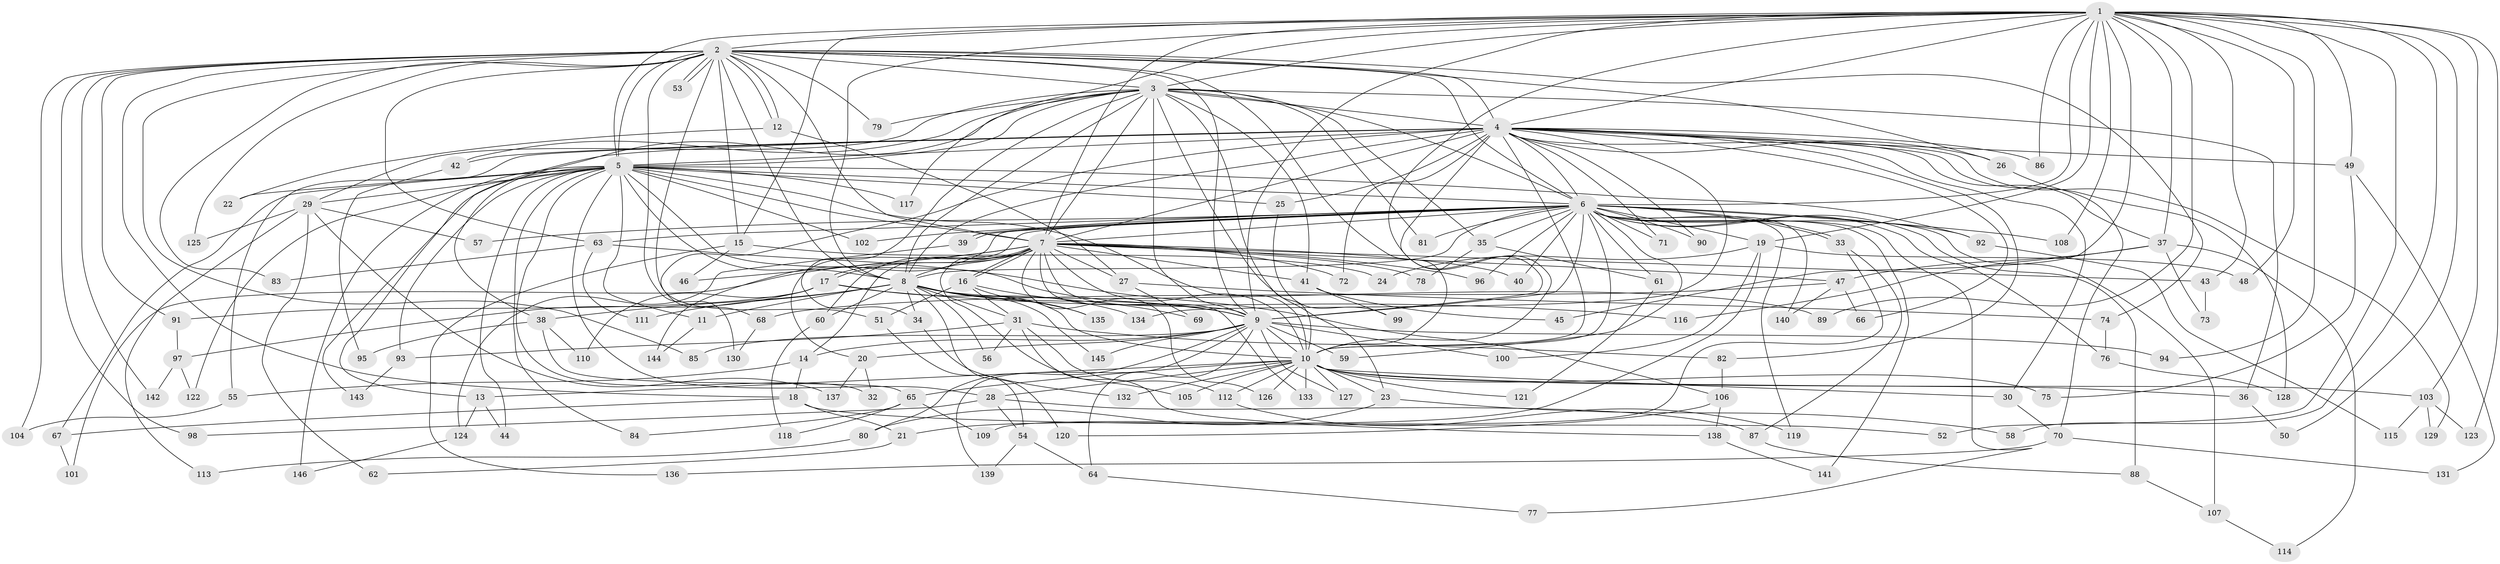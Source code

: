 // Generated by graph-tools (version 1.1) at 2025/35/03/09/25 02:35:00]
// undirected, 146 vertices, 317 edges
graph export_dot {
graph [start="1"]
  node [color=gray90,style=filled];
  1;
  2;
  3;
  4;
  5;
  6;
  7;
  8;
  9;
  10;
  11;
  12;
  13;
  14;
  15;
  16;
  17;
  18;
  19;
  20;
  21;
  22;
  23;
  24;
  25;
  26;
  27;
  28;
  29;
  30;
  31;
  32;
  33;
  34;
  35;
  36;
  37;
  38;
  39;
  40;
  41;
  42;
  43;
  44;
  45;
  46;
  47;
  48;
  49;
  50;
  51;
  52;
  53;
  54;
  55;
  56;
  57;
  58;
  59;
  60;
  61;
  62;
  63;
  64;
  65;
  66;
  67;
  68;
  69;
  70;
  71;
  72;
  73;
  74;
  75;
  76;
  77;
  78;
  79;
  80;
  81;
  82;
  83;
  84;
  85;
  86;
  87;
  88;
  89;
  90;
  91;
  92;
  93;
  94;
  95;
  96;
  97;
  98;
  99;
  100;
  101;
  102;
  103;
  104;
  105;
  106;
  107;
  108;
  109;
  110;
  111;
  112;
  113;
  114;
  115;
  116;
  117;
  118;
  119;
  120;
  121;
  122;
  123;
  124;
  125;
  126;
  127;
  128;
  129;
  130;
  131;
  132;
  133;
  134;
  135;
  136;
  137;
  138;
  139;
  140;
  141;
  142;
  143;
  144;
  145;
  146;
  1 -- 2;
  1 -- 3;
  1 -- 4;
  1 -- 5;
  1 -- 6;
  1 -- 7;
  1 -- 8;
  1 -- 9;
  1 -- 10;
  1 -- 15;
  1 -- 19;
  1 -- 37;
  1 -- 43;
  1 -- 45;
  1 -- 48;
  1 -- 49;
  1 -- 50;
  1 -- 52;
  1 -- 58;
  1 -- 86;
  1 -- 89;
  1 -- 94;
  1 -- 103;
  1 -- 108;
  1 -- 117;
  1 -- 123;
  2 -- 3;
  2 -- 4;
  2 -- 5;
  2 -- 6;
  2 -- 7;
  2 -- 8;
  2 -- 9;
  2 -- 10;
  2 -- 12;
  2 -- 12;
  2 -- 15;
  2 -- 18;
  2 -- 26;
  2 -- 51;
  2 -- 53;
  2 -- 53;
  2 -- 63;
  2 -- 74;
  2 -- 79;
  2 -- 83;
  2 -- 85;
  2 -- 91;
  2 -- 98;
  2 -- 104;
  2 -- 125;
  2 -- 130;
  2 -- 142;
  3 -- 4;
  3 -- 5;
  3 -- 6;
  3 -- 7;
  3 -- 8;
  3 -- 9;
  3 -- 10;
  3 -- 23;
  3 -- 29;
  3 -- 34;
  3 -- 35;
  3 -- 36;
  3 -- 38;
  3 -- 41;
  3 -- 42;
  3 -- 79;
  3 -- 81;
  4 -- 5;
  4 -- 6;
  4 -- 7;
  4 -- 8;
  4 -- 9;
  4 -- 10;
  4 -- 13;
  4 -- 25;
  4 -- 26;
  4 -- 30;
  4 -- 37;
  4 -- 42;
  4 -- 49;
  4 -- 55;
  4 -- 66;
  4 -- 68;
  4 -- 71;
  4 -- 72;
  4 -- 82;
  4 -- 86;
  4 -- 90;
  4 -- 128;
  4 -- 129;
  4 -- 134;
  5 -- 6;
  5 -- 7;
  5 -- 8;
  5 -- 9;
  5 -- 10;
  5 -- 11;
  5 -- 22;
  5 -- 25;
  5 -- 28;
  5 -- 29;
  5 -- 32;
  5 -- 44;
  5 -- 67;
  5 -- 84;
  5 -- 92;
  5 -- 93;
  5 -- 102;
  5 -- 117;
  5 -- 122;
  5 -- 143;
  5 -- 146;
  6 -- 7;
  6 -- 8;
  6 -- 9;
  6 -- 10;
  6 -- 19;
  6 -- 20;
  6 -- 33;
  6 -- 33;
  6 -- 35;
  6 -- 39;
  6 -- 39;
  6 -- 40;
  6 -- 57;
  6 -- 59;
  6 -- 61;
  6 -- 63;
  6 -- 71;
  6 -- 76;
  6 -- 77;
  6 -- 81;
  6 -- 88;
  6 -- 90;
  6 -- 92;
  6 -- 96;
  6 -- 102;
  6 -- 107;
  6 -- 108;
  6 -- 119;
  6 -- 140;
  6 -- 141;
  6 -- 144;
  7 -- 8;
  7 -- 9;
  7 -- 10;
  7 -- 14;
  7 -- 16;
  7 -- 16;
  7 -- 17;
  7 -- 17;
  7 -- 27;
  7 -- 40;
  7 -- 41;
  7 -- 43;
  7 -- 46;
  7 -- 47;
  7 -- 60;
  7 -- 72;
  7 -- 78;
  7 -- 96;
  7 -- 101;
  7 -- 105;
  7 -- 126;
  7 -- 133;
  8 -- 9;
  8 -- 10;
  8 -- 11;
  8 -- 31;
  8 -- 34;
  8 -- 38;
  8 -- 56;
  8 -- 60;
  8 -- 89;
  8 -- 111;
  8 -- 120;
  8 -- 135;
  8 -- 145;
  9 -- 10;
  9 -- 14;
  9 -- 20;
  9 -- 59;
  9 -- 64;
  9 -- 80;
  9 -- 85;
  9 -- 94;
  9 -- 100;
  9 -- 127;
  9 -- 139;
  9 -- 145;
  10 -- 13;
  10 -- 23;
  10 -- 28;
  10 -- 30;
  10 -- 36;
  10 -- 65;
  10 -- 75;
  10 -- 103;
  10 -- 105;
  10 -- 112;
  10 -- 121;
  10 -- 126;
  10 -- 127;
  10 -- 132;
  10 -- 133;
  11 -- 144;
  12 -- 22;
  12 -- 27;
  13 -- 44;
  13 -- 124;
  14 -- 18;
  14 -- 55;
  15 -- 24;
  15 -- 46;
  15 -- 136;
  16 -- 31;
  16 -- 51;
  16 -- 69;
  16 -- 135;
  17 -- 91;
  17 -- 97;
  17 -- 110;
  17 -- 116;
  17 -- 134;
  18 -- 21;
  18 -- 52;
  18 -- 67;
  19 -- 21;
  19 -- 24;
  19 -- 48;
  19 -- 100;
  20 -- 32;
  20 -- 137;
  21 -- 62;
  23 -- 58;
  23 -- 80;
  25 -- 99;
  26 -- 70;
  27 -- 69;
  27 -- 74;
  28 -- 54;
  28 -- 87;
  28 -- 98;
  29 -- 57;
  29 -- 62;
  29 -- 113;
  29 -- 125;
  29 -- 137;
  30 -- 70;
  31 -- 56;
  31 -- 82;
  31 -- 93;
  31 -- 112;
  31 -- 138;
  33 -- 87;
  33 -- 109;
  34 -- 132;
  35 -- 61;
  35 -- 78;
  36 -- 50;
  37 -- 47;
  37 -- 73;
  37 -- 114;
  37 -- 116;
  38 -- 65;
  38 -- 95;
  38 -- 110;
  39 -- 124;
  41 -- 45;
  41 -- 99;
  42 -- 95;
  43 -- 73;
  47 -- 66;
  47 -- 68;
  47 -- 140;
  49 -- 75;
  49 -- 131;
  51 -- 54;
  54 -- 64;
  54 -- 139;
  55 -- 104;
  60 -- 118;
  61 -- 121;
  63 -- 83;
  63 -- 106;
  63 -- 111;
  64 -- 77;
  65 -- 84;
  65 -- 109;
  65 -- 118;
  67 -- 101;
  68 -- 130;
  70 -- 131;
  70 -- 136;
  74 -- 76;
  76 -- 128;
  80 -- 113;
  82 -- 106;
  87 -- 88;
  88 -- 107;
  91 -- 97;
  92 -- 115;
  93 -- 143;
  97 -- 122;
  97 -- 142;
  103 -- 115;
  103 -- 123;
  103 -- 129;
  106 -- 120;
  106 -- 138;
  107 -- 114;
  112 -- 119;
  124 -- 146;
  138 -- 141;
}
